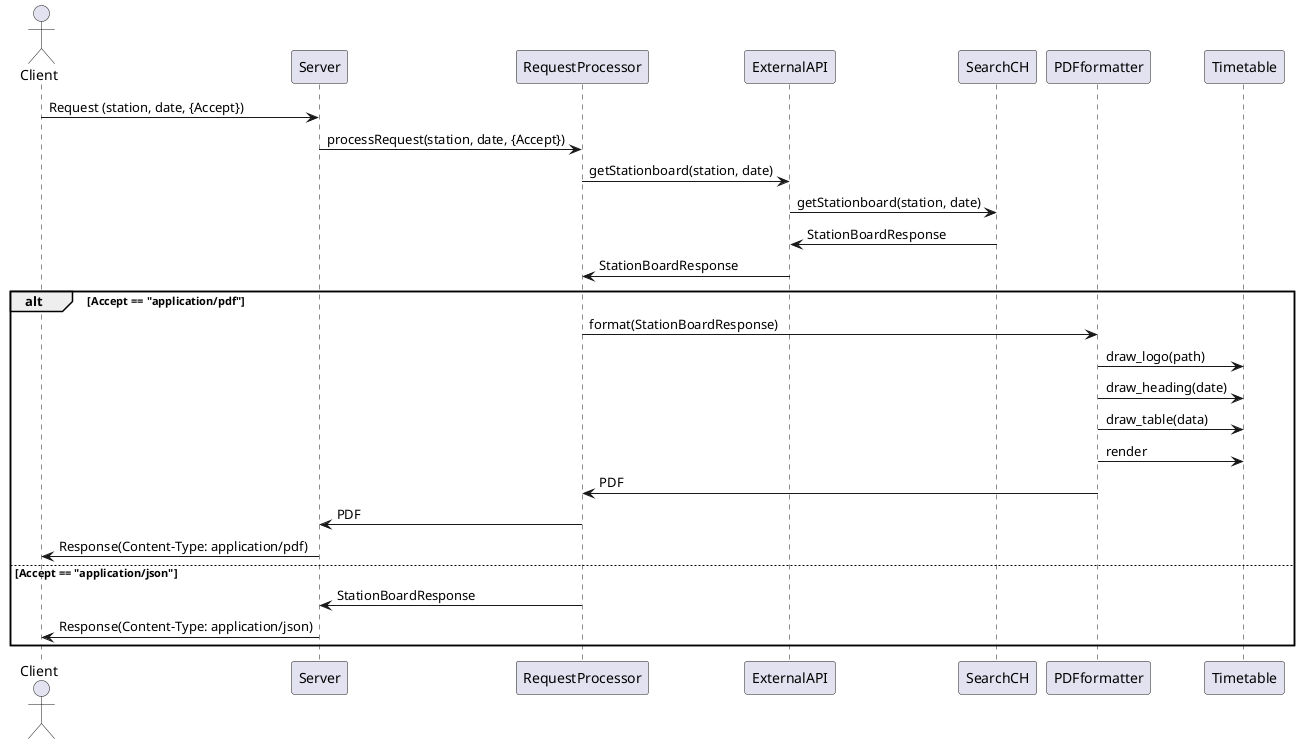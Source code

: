 @startuml
actor Client
participant Server
participant RequestProcessor
participant ExternalAPI
participant SearchCH
participant PDFformatter
participant Timetable

Client -> Server: Request (station, date, {Accept})
Server -> RequestProcessor: processRequest(station, date, {Accept})
RequestProcessor -> ExternalAPI: getStationboard(station, date)
ExternalAPI -> SearchCH: getStationboard(station, date)
SearchCH -> ExternalAPI: StationBoardResponse
ExternalAPI -> RequestProcessor: StationBoardResponse

alt Accept == "application/pdf"
    RequestProcessor -> PDFformatter: format(StationBoardResponse)
    PDFformatter -> Timetable: draw_logo(path)
    PDFformatter -> Timetable: draw_heading(date)
    PDFformatter -> Timetable: draw_table(data)
    PDFformatter -> Timetable: render
    PDFformatter -> RequestProcessor: PDF
    RequestProcessor -> Server: PDF
    Server -> Client: Response(Content-Type: application/pdf)
else Accept == "application/json"
    RequestProcessor -> Server: StationBoardResponse
    Server -> Client: Response(Content-Type: application/json)
end
@enduml